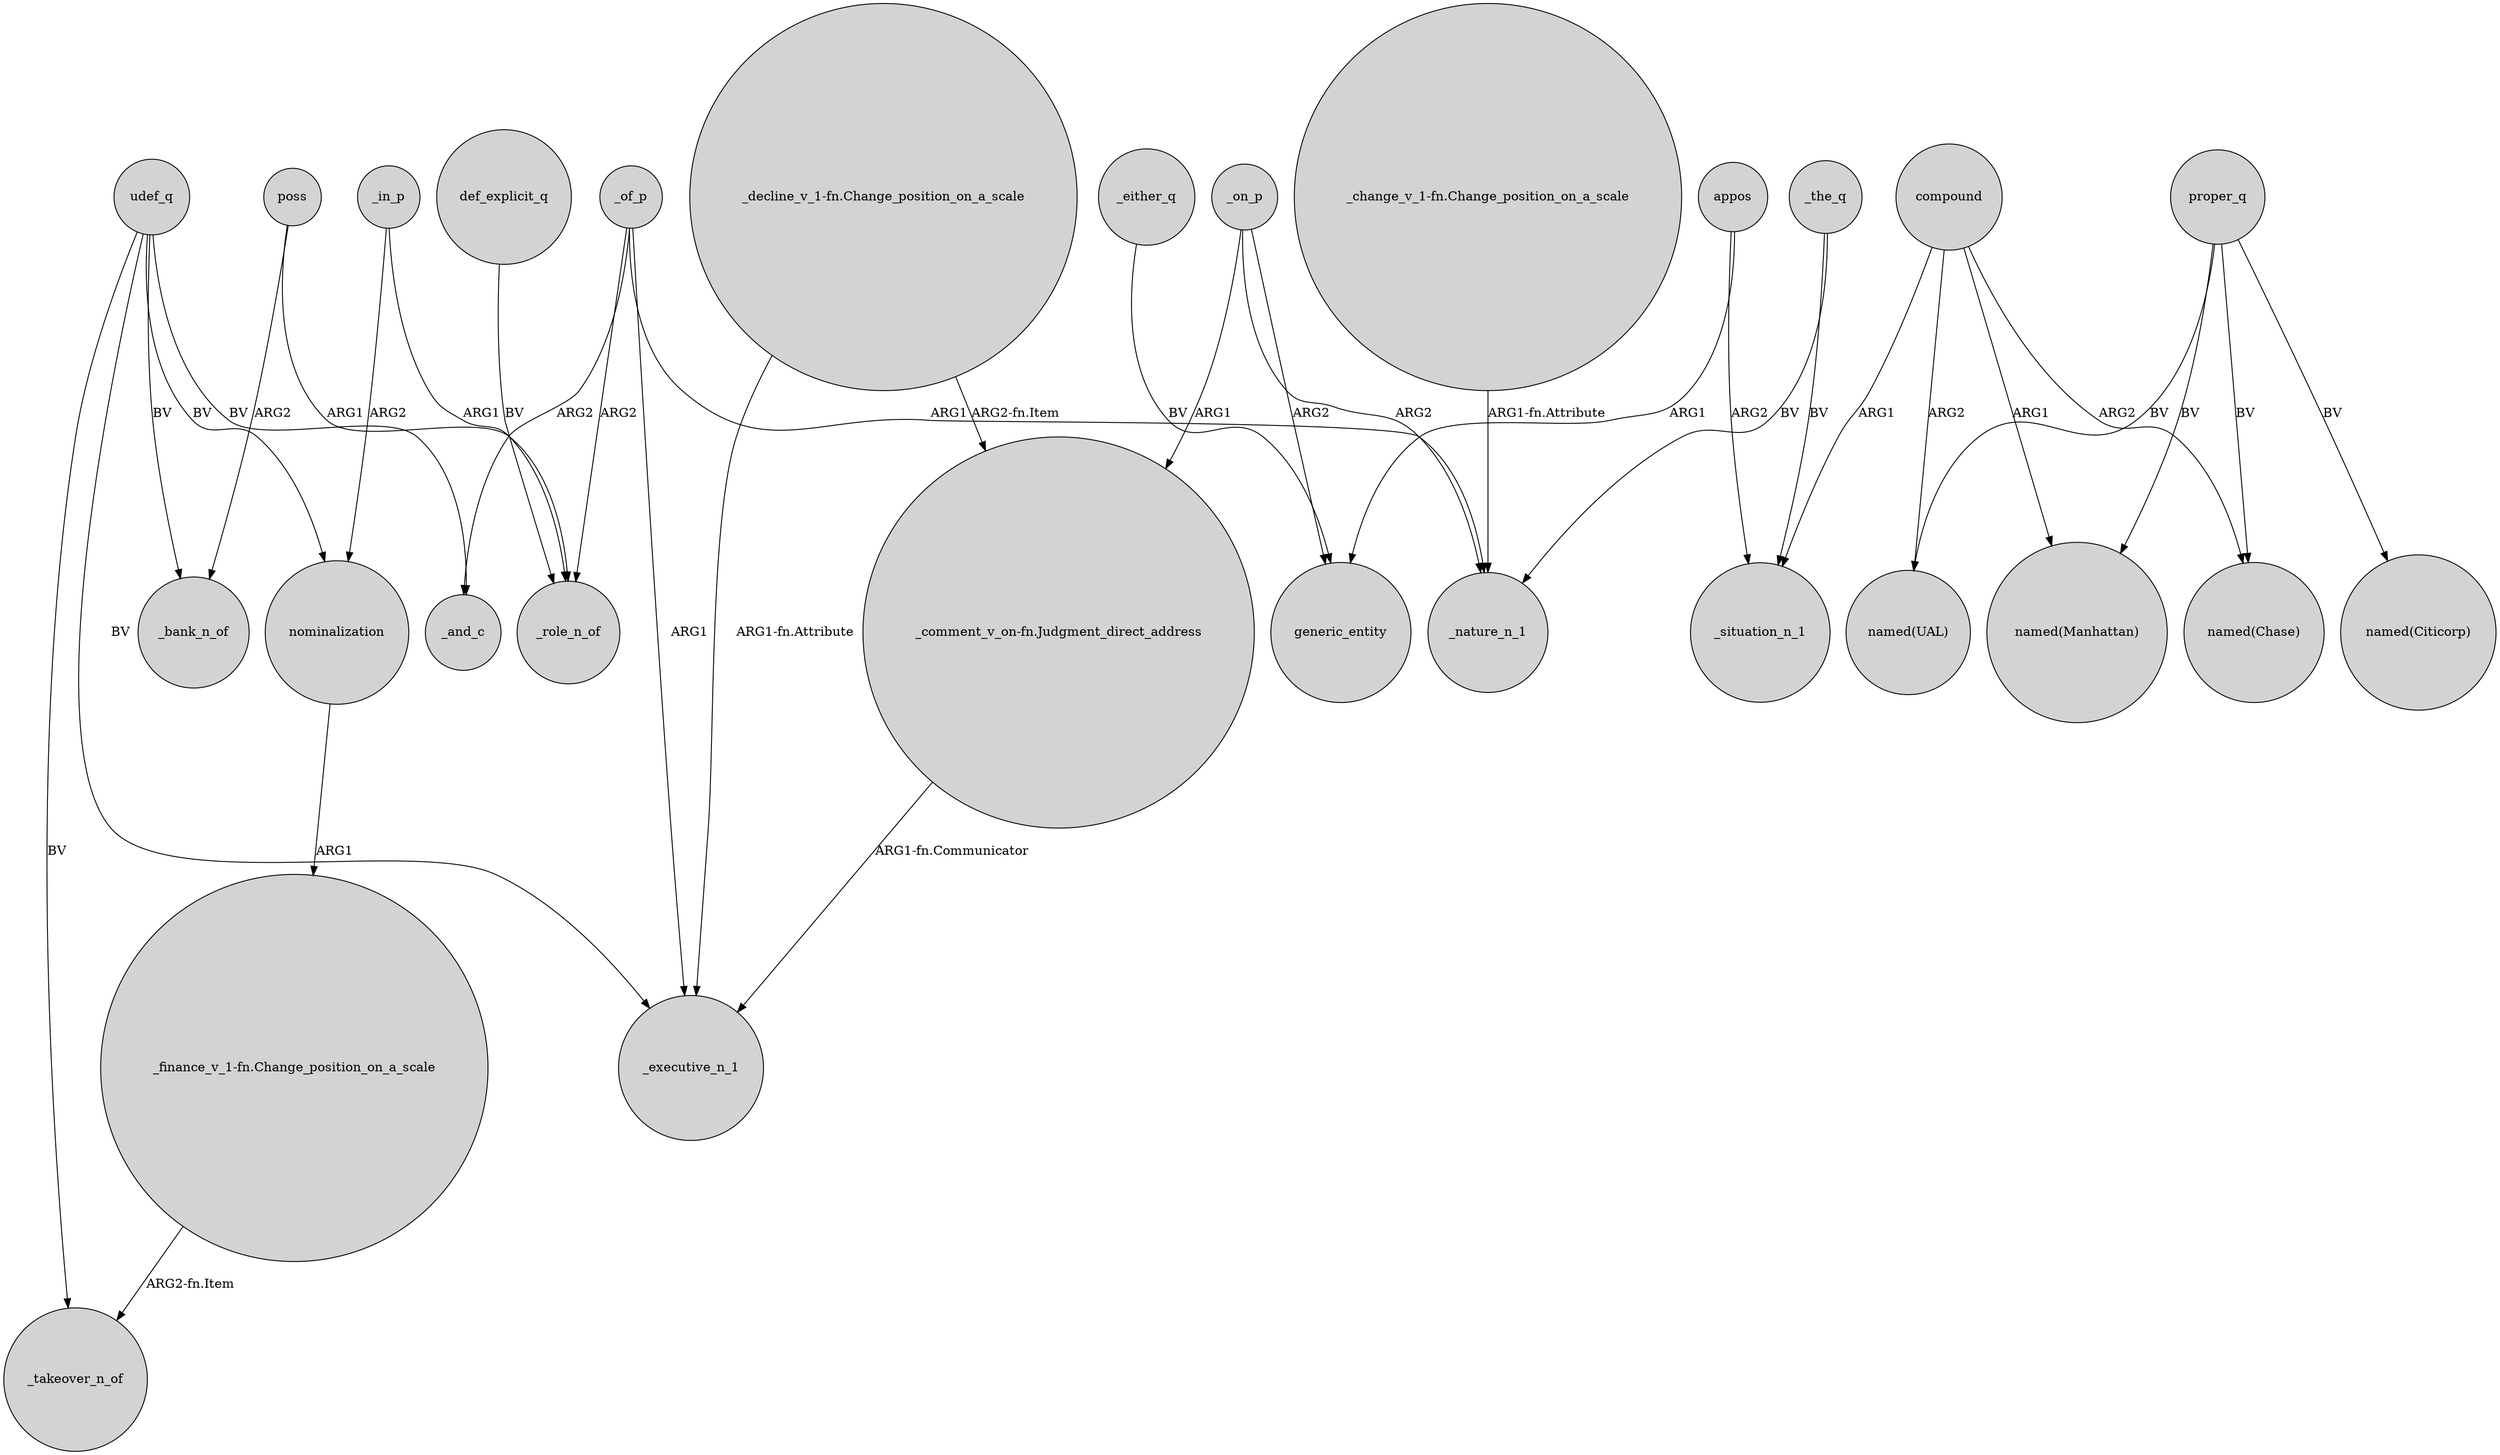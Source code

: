 digraph {
	node [shape=circle style=filled]
	_of_p -> _nature_n_1 [label=ARG1]
	_on_p -> "_comment_v_on-fn.Judgment_direct_address" [label=ARG1]
	_of_p -> _executive_n_1 [label=ARG1]
	_of_p -> _and_c [label=ARG2]
	"_comment_v_on-fn.Judgment_direct_address" -> _executive_n_1 [label="ARG1-fn.Communicator"]
	_in_p -> _role_n_of [label=ARG1]
	poss -> _role_n_of [label=ARG1]
	nominalization -> "_finance_v_1-fn.Change_position_on_a_scale" [label=ARG1]
	udef_q -> nominalization [label=BV]
	compound -> _situation_n_1 [label=ARG1]
	_either_q -> generic_entity [label=BV]
	_of_p -> _role_n_of [label=ARG2]
	"_decline_v_1-fn.Change_position_on_a_scale" -> "_comment_v_on-fn.Judgment_direct_address" [label="ARG2-fn.Item"]
	_the_q -> _nature_n_1 [label=BV]
	udef_q -> _bank_n_of [label=BV]
	compound -> "named(Manhattan)" [label=ARG1]
	proper_q -> "named(Manhattan)" [label=BV]
	udef_q -> _and_c [label=BV]
	proper_q -> "named(UAL)" [label=BV]
	udef_q -> _takeover_n_of [label=BV]
	udef_q -> _executive_n_1 [label=BV]
	"_decline_v_1-fn.Change_position_on_a_scale" -> _executive_n_1 [label="ARG1-fn.Attribute"]
	_the_q -> _situation_n_1 [label=BV]
	poss -> _bank_n_of [label=ARG2]
	compound -> "named(Chase)" [label=ARG2]
	"_finance_v_1-fn.Change_position_on_a_scale" -> _takeover_n_of [label="ARG2-fn.Item"]
	compound -> "named(UAL)" [label=ARG2]
	_on_p -> generic_entity [label=ARG2]
	proper_q -> "named(Citicorp)" [label=BV]
	appos -> generic_entity [label=ARG1]
	_in_p -> nominalization [label=ARG2]
	_on_p -> _nature_n_1 [label=ARG2]
	def_explicit_q -> _role_n_of [label=BV]
	proper_q -> "named(Chase)" [label=BV]
	"_change_v_1-fn.Change_position_on_a_scale" -> _nature_n_1 [label="ARG1-fn.Attribute"]
	appos -> _situation_n_1 [label=ARG2]
}
